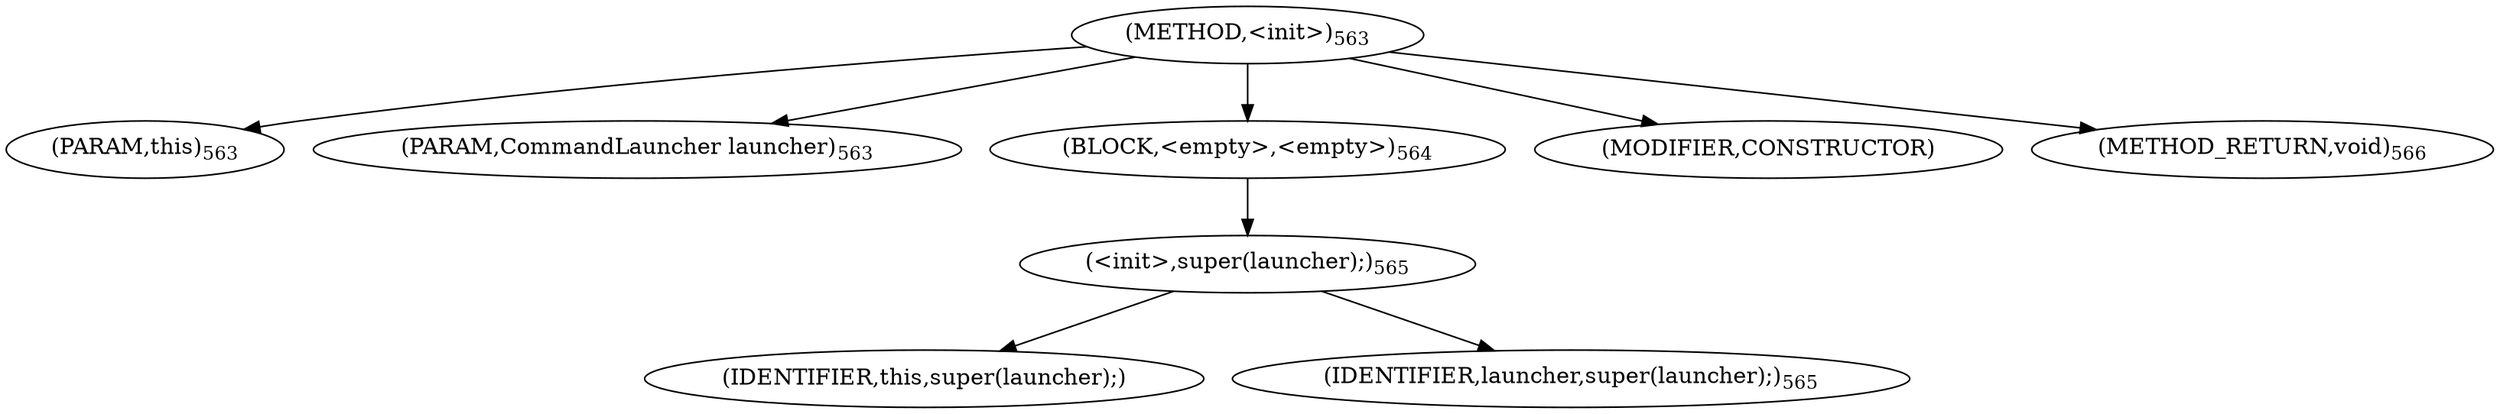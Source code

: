 digraph "&lt;init&gt;" {  
"1315" [label = <(METHOD,&lt;init&gt;)<SUB>563</SUB>> ]
"97" [label = <(PARAM,this)<SUB>563</SUB>> ]
"1316" [label = <(PARAM,CommandLauncher launcher)<SUB>563</SUB>> ]
"1317" [label = <(BLOCK,&lt;empty&gt;,&lt;empty&gt;)<SUB>564</SUB>> ]
"1318" [label = <(&lt;init&gt;,super(launcher);)<SUB>565</SUB>> ]
"96" [label = <(IDENTIFIER,this,super(launcher);)> ]
"1319" [label = <(IDENTIFIER,launcher,super(launcher);)<SUB>565</SUB>> ]
"1320" [label = <(MODIFIER,CONSTRUCTOR)> ]
"1321" [label = <(METHOD_RETURN,void)<SUB>566</SUB>> ]
  "1315" -> "97" 
  "1315" -> "1316" 
  "1315" -> "1317" 
  "1315" -> "1320" 
  "1315" -> "1321" 
  "1317" -> "1318" 
  "1318" -> "96" 
  "1318" -> "1319" 
}
